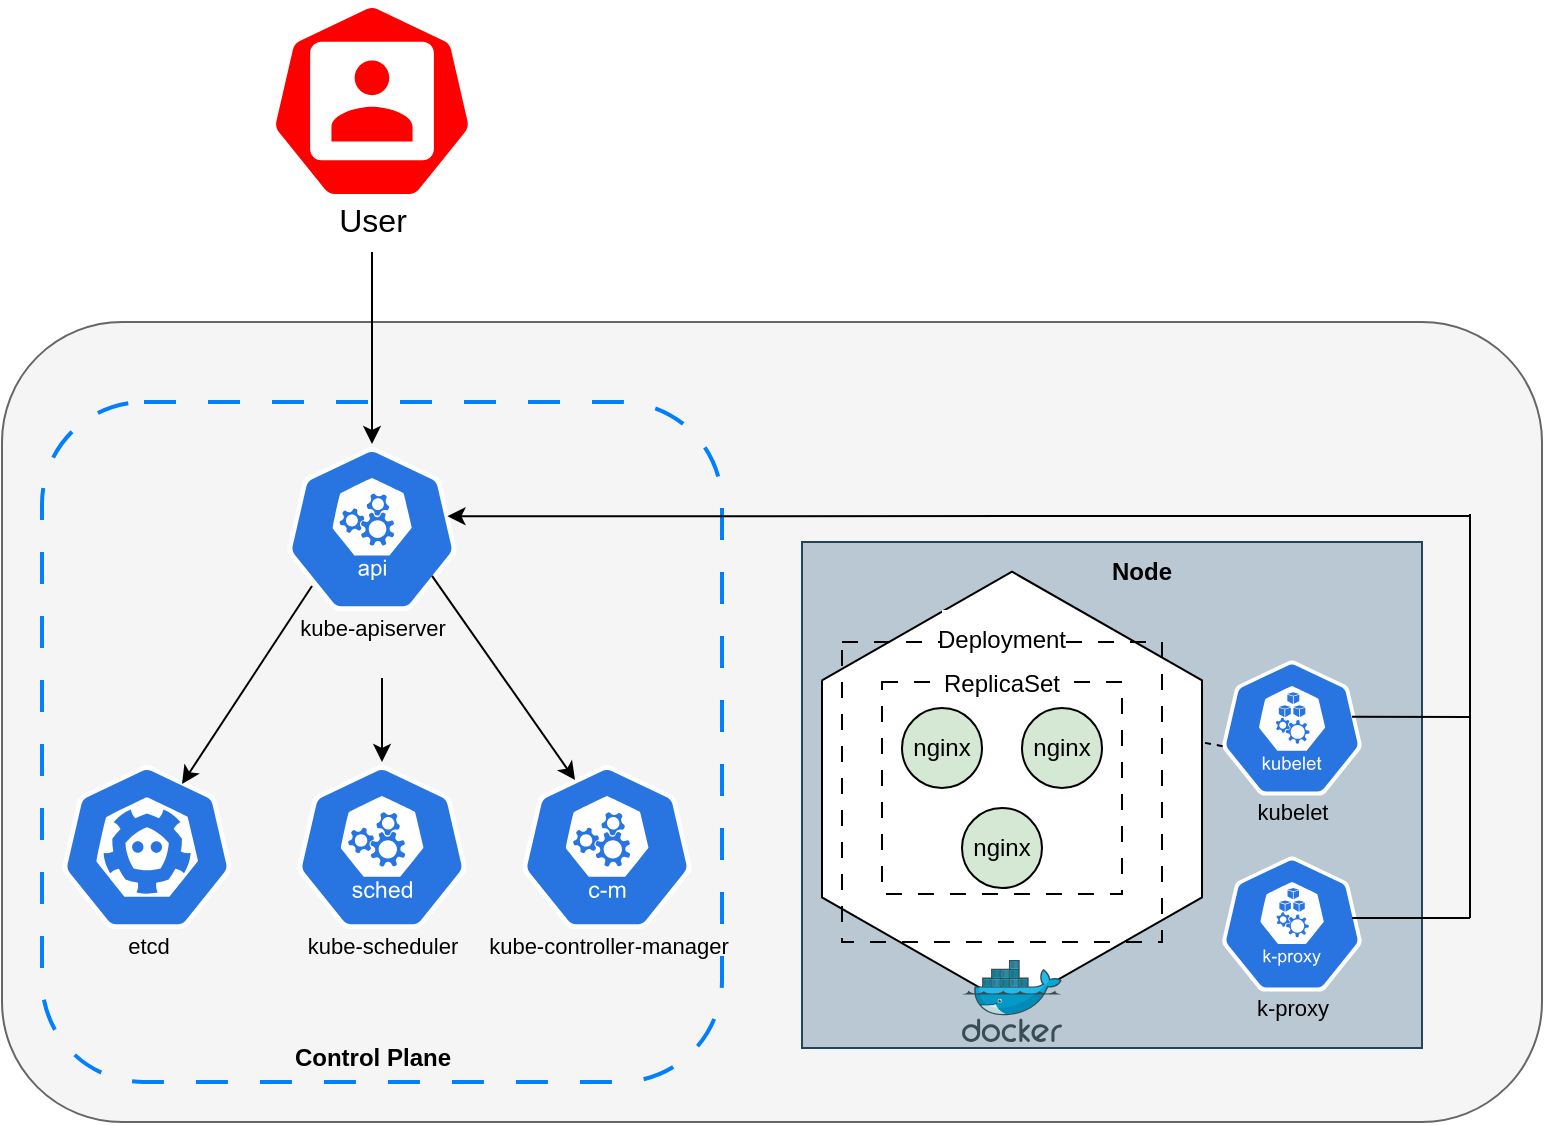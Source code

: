 <mxfile version="22.1.11" type="github">
  <diagram name="Page-1" id="FAYloSDTTYDVObzhy5Y4">
    <mxGraphModel dx="860" dy="1878" grid="1" gridSize="10" guides="1" tooltips="1" connect="1" arrows="1" fold="1" page="1" pageScale="1" pageWidth="850" pageHeight="1100" background="#ffffff" math="0" shadow="0">
      <root>
        <mxCell id="0" />
        <mxCell id="1" parent="0" />
        <mxCell id="9Y4233KAPYm7z-ObnApz-1" value="" style="rounded=1;whiteSpace=wrap;html=1;strokeColor=#666666;fillColor=#f5f5f5;glass=0;shadow=0;fontColor=#333333;" parent="1" vertex="1">
          <mxGeometry x="190" y="-200" width="770" height="400" as="geometry" />
        </mxCell>
        <mxCell id="9Y4233KAPYm7z-ObnApz-2" value="" style="rounded=1;whiteSpace=wrap;html=1;fillColor=none;fontColor=#333333;strokeColor=#007FFF;dashed=1;dashPattern=8 8;strokeWidth=2;" parent="1" vertex="1">
          <mxGeometry x="210" y="-160" width="340" height="340" as="geometry" />
        </mxCell>
        <mxCell id="9Y4233KAPYm7z-ObnApz-4" value="&lt;font style=&quot;font-size: 11px;&quot;&gt;kube-apiserver&lt;/font&gt;" style="sketch=0;html=1;dashed=0;whitespace=wrap;fillColor=#2875E2;strokeColor=#ffffff;points=[[0.005,0.63,0],[0.1,0.2,0],[0.9,0.2,0],[0.5,0,0],[0.995,0.63,0],[0.72,0.99,0],[0.5,1,0],[0.28,0.99,0]];verticalLabelPosition=bottom;align=center;verticalAlign=top;shape=mxgraph.kubernetes.icon;prIcon=api;spacing=-6;fontSize=13;" parent="1" vertex="1">
          <mxGeometry x="332.5" y="-139" width="85" height="85" as="geometry" />
        </mxCell>
        <mxCell id="9Y4233KAPYm7z-ObnApz-5" value="&lt;font style=&quot;font-size: 11px;&quot;&gt;etcd&lt;/font&gt;" style="sketch=0;html=1;dashed=0;whitespace=wrap;fillColor=#2875E2;strokeColor=#ffffff;points=[[0.005,0.63,0],[0.1,0.2,0],[0.9,0.2,0],[0.5,0,0],[0.995,0.63,0],[0.72,0.99,0],[0.5,1,0],[0.28,0.99,0]];verticalLabelPosition=bottom;align=center;verticalAlign=top;shape=mxgraph.kubernetes.icon;prIcon=etcd;fontSize=13;spacing=-6;" parent="1" vertex="1">
          <mxGeometry x="220" y="20" width="85" height="85" as="geometry" />
        </mxCell>
        <mxCell id="9Y4233KAPYm7z-ObnApz-6" value="&lt;font style=&quot;font-size: 11px;&quot;&gt;kube-scheduler&lt;/font&gt;" style="sketch=0;html=1;dashed=0;whitespace=wrap;fillColor=#2875E2;strokeColor=#ffffff;points=[[0.005,0.63,0],[0.1,0.2,0],[0.9,0.2,0],[0.5,0,0],[0.995,0.63,0],[0.72,0.99,0],[0.5,1,0],[0.28,0.99,0]];verticalLabelPosition=bottom;align=center;verticalAlign=top;shape=mxgraph.kubernetes.icon;prIcon=sched;fontSize=13;spacing=-6;" parent="1" vertex="1">
          <mxGeometry x="337.5" y="20" width="85" height="85" as="geometry" />
        </mxCell>
        <mxCell id="9Y4233KAPYm7z-ObnApz-7" value="&lt;font style=&quot;font-size: 11px;&quot;&gt;kube-controller-manager&lt;/font&gt;" style="sketch=0;html=1;dashed=0;whitespace=wrap;fillColor=#2875E2;strokeColor=#ffffff;points=[[0.005,0.63,0],[0.1,0.2,0],[0.9,0.2,0],[0.5,0,0],[0.995,0.63,0],[0.72,0.99,0],[0.5,1,0],[0.28,0.99,0]];verticalLabelPosition=bottom;align=center;verticalAlign=top;shape=mxgraph.kubernetes.icon;prIcon=c_m;fontSize=13;spacing=-6;" parent="1" vertex="1">
          <mxGeometry x="450" y="20" width="85" height="85" as="geometry" />
        </mxCell>
        <mxCell id="9Y4233KAPYm7z-ObnApz-8" value="" style="endArrow=classic;html=1;rounded=0;exitX=0.147;exitY=0.835;exitDx=0;exitDy=0;exitPerimeter=0;entryX=0.706;entryY=0.129;entryDx=0;entryDy=0;entryPerimeter=0;" parent="1" source="9Y4233KAPYm7z-ObnApz-4" target="9Y4233KAPYm7z-ObnApz-5" edge="1">
          <mxGeometry width="50" height="50" relative="1" as="geometry">
            <mxPoint x="600" y="80" as="sourcePoint" />
            <mxPoint x="650" y="30" as="targetPoint" />
          </mxGeometry>
        </mxCell>
        <mxCell id="9Y4233KAPYm7z-ObnApz-9" value="" style="endArrow=classic;html=1;rounded=0;exitX=0.5;exitY=0.406;exitDx=0;exitDy=0;exitPerimeter=0;" parent="1" source="9Y4233KAPYm7z-ObnApz-2" target="9Y4233KAPYm7z-ObnApz-6" edge="1">
          <mxGeometry width="50" height="50" relative="1" as="geometry">
            <mxPoint x="375" y="-10" as="sourcePoint" />
            <mxPoint x="310" y="41" as="targetPoint" />
          </mxGeometry>
        </mxCell>
        <mxCell id="9Y4233KAPYm7z-ObnApz-10" value="" style="endArrow=classic;html=1;rounded=0;exitX=0.853;exitY=0.776;exitDx=0;exitDy=0;exitPerimeter=0;entryX=0.312;entryY=0.106;entryDx=0;entryDy=0;entryPerimeter=0;" parent="1" source="9Y4233KAPYm7z-ObnApz-4" target="9Y4233KAPYm7z-ObnApz-7" edge="1">
          <mxGeometry width="50" height="50" relative="1" as="geometry">
            <mxPoint x="385" y="-10" as="sourcePoint" />
            <mxPoint x="385" y="30" as="targetPoint" />
          </mxGeometry>
        </mxCell>
        <mxCell id="9Y4233KAPYm7z-ObnApz-14" value="" style="endArrow=classic;html=1;rounded=0;exitX=0.5;exitY=1;exitDx=0;exitDy=0;exitPerimeter=0;" parent="1" target="9Y4233KAPYm7z-ObnApz-4" edge="1">
          <mxGeometry width="50" height="50" relative="1" as="geometry">
            <mxPoint x="375" y="-235.0" as="sourcePoint" />
            <mxPoint x="510" y="-270" as="targetPoint" />
          </mxGeometry>
        </mxCell>
        <mxCell id="9Y4233KAPYm7z-ObnApz-15" value="" style="endArrow=classic;html=1;rounded=0;entryX=0.944;entryY=0.425;entryDx=0;entryDy=0;entryPerimeter=0;" parent="1" target="9Y4233KAPYm7z-ObnApz-4" edge="1">
          <mxGeometry width="50" height="50" relative="1" as="geometry">
            <mxPoint x="924" y="-103" as="sourcePoint" />
            <mxPoint x="850" y="20" as="targetPoint" />
          </mxGeometry>
        </mxCell>
        <mxCell id="9Y4233KAPYm7z-ObnApz-33" value="&lt;font style=&quot;font-size: 16px;&quot;&gt;User&lt;/font&gt;" style="sketch=0;html=1;dashed=0;whitespace=wrap;fillColor=#FF0000;strokeColor=#ffffff;points=[[0.005,0.63,0],[0.1,0.2,0],[0.9,0.2,0],[0.5,0,0],[0.995,0.63,0],[0.72,0.99,0],[0.5,1,0],[0.28,0.99,0]];verticalLabelPosition=bottom;align=center;verticalAlign=top;shape=mxgraph.kubernetes.icon;prIcon=user;spacing=-4;" parent="1" vertex="1">
          <mxGeometry x="323.44" y="-360" width="103.13" height="99" as="geometry" />
        </mxCell>
        <mxCell id="9Y4233KAPYm7z-ObnApz-34" value="&lt;b&gt;Control Plane&lt;/b&gt;" style="text;html=1;strokeColor=none;fillColor=none;align=center;verticalAlign=middle;whiteSpace=wrap;rounded=0;" parent="1" vertex="1">
          <mxGeometry x="316.5" y="153" width="117" height="30" as="geometry" />
        </mxCell>
        <mxCell id="4K18NPuj7CFa846aqN2v-4" value="" style="rounded=0;whiteSpace=wrap;html=1;fillColor=#bac8d3;strokeColor=#23445d;" parent="1" vertex="1">
          <mxGeometry x="590" y="-90" width="310" height="253" as="geometry" />
        </mxCell>
        <mxCell id="4K18NPuj7CFa846aqN2v-17" value="&lt;b&gt;Node&lt;/b&gt;" style="text;html=1;strokeColor=none;fillColor=none;align=center;verticalAlign=middle;whiteSpace=wrap;rounded=0;" parent="1" vertex="1">
          <mxGeometry x="730" y="-90" width="60" height="30" as="geometry" />
        </mxCell>
        <mxCell id="4K18NPuj7CFa846aqN2v-19" value="kubelet" style="sketch=0;html=1;dashed=0;whitespace=wrap;fillColor=#2875E2;strokeColor=#ffffff;points=[[0.005,0.63,0],[0.1,0.2,0],[0.9,0.2,0],[0.5,0,0],[0.995,0.63,0],[0.72,0.99,0],[0.5,1,0],[0.28,0.99,0]];verticalLabelPosition=bottom;align=center;verticalAlign=top;shape=mxgraph.kubernetes.icon;prIcon=kubelet;spacing=-4;fontSize=11;" parent="1" vertex="1">
          <mxGeometry x="800" y="-32" width="70" height="70" as="geometry" />
        </mxCell>
        <mxCell id="4K18NPuj7CFa846aqN2v-20" value="k-proxy" style="sketch=0;html=1;dashed=0;whitespace=wrap;fillColor=#2875E2;strokeColor=#ffffff;points=[[0.005,0.63,0],[0.1,0.2,0],[0.9,0.2,0],[0.5,0,0],[0.995,0.63,0],[0.72,0.99,0],[0.5,1,0],[0.28,0.99,0]];verticalLabelPosition=bottom;align=center;verticalAlign=top;shape=mxgraph.kubernetes.icon;prIcon=k_proxy;fontSize=11;spacing=-4;" parent="1" vertex="1">
          <mxGeometry x="800" y="66" width="70" height="70" as="geometry" />
        </mxCell>
        <mxCell id="4K18NPuj7CFa846aqN2v-34" value="" style="endArrow=none;html=1;rounded=0;entryX=0.971;entryY=0.471;entryDx=0;entryDy=0;entryPerimeter=0;" parent="1" edge="1">
          <mxGeometry width="50" height="50" relative="1" as="geometry">
            <mxPoint x="924.03" y="-2.56" as="sourcePoint" />
            <mxPoint x="865" y="-2.59" as="targetPoint" />
          </mxGeometry>
        </mxCell>
        <mxCell id="4K18NPuj7CFa846aqN2v-35" value="" style="endArrow=none;html=1;rounded=0;entryX=0.971;entryY=0.471;entryDx=0;entryDy=0;entryPerimeter=0;" parent="1" edge="1">
          <mxGeometry width="50" height="50" relative="1" as="geometry">
            <mxPoint x="924" y="98" as="sourcePoint" />
            <mxPoint x="865" y="98" as="targetPoint" />
          </mxGeometry>
        </mxCell>
        <mxCell id="4K18NPuj7CFa846aqN2v-36" value="" style="endArrow=none;html=1;rounded=0;jumpSize=9;" parent="1" edge="1">
          <mxGeometry width="50" height="50" relative="1" as="geometry">
            <mxPoint x="924" y="98" as="sourcePoint" />
            <mxPoint x="924" y="-104" as="targetPoint" />
          </mxGeometry>
        </mxCell>
        <mxCell id="CQpjlojAlUkrmzfvVUWV-9" value="" style="verticalLabelPosition=bottom;verticalAlign=top;html=1;shape=mxgraph.basic.polygon;polyCoords=[[0,0.25],[0.5,0],[1,0.25],[1,0.75],[0.5,1],[0,0.75],[0,0.25]];polyline=1;fillColor=default;perimeter=rectanglePerimeter;" parent="1" vertex="1">
          <mxGeometry x="600" y="-75.15" width="190" height="217.15" as="geometry" />
        </mxCell>
        <mxCell id="CQpjlojAlUkrmzfvVUWV-1" value="" style="image;sketch=0;aspect=fixed;html=1;points=[];align=center;fontSize=12;image=img/lib/mscae/Docker.svg;" parent="1" vertex="1">
          <mxGeometry x="670" y="119" width="50" height="41" as="geometry" />
        </mxCell>
        <mxCell id="CQpjlojAlUkrmzfvVUWV-12" value="" style="endArrow=none;dashed=1;html=1;rounded=0;entryX=1.007;entryY=0.394;entryDx=0;entryDy=0;entryPerimeter=0;exitX=0.005;exitY=0.63;exitDx=0;exitDy=0;exitPerimeter=0;" parent="1" source="4K18NPuj7CFa846aqN2v-19" target="CQpjlojAlUkrmzfvVUWV-9" edge="1">
          <mxGeometry width="50" height="50" relative="1" as="geometry">
            <mxPoint x="890" y="-22" as="sourcePoint" />
            <mxPoint x="940" y="-72" as="targetPoint" />
          </mxGeometry>
        </mxCell>
        <mxCell id="CQpjlojAlUkrmzfvVUWV-13" value="nginx" style="ellipse;whiteSpace=wrap;html=1;aspect=fixed;fillColor=#D5E8D4;" parent="1" vertex="1">
          <mxGeometry x="640" y="-7" width="40" height="40" as="geometry" />
        </mxCell>
        <mxCell id="CQpjlojAlUkrmzfvVUWV-14" value="nginx" style="ellipse;whiteSpace=wrap;html=1;aspect=fixed;fillColor=#D5E8D4;" parent="1" vertex="1">
          <mxGeometry x="670" y="43" width="40" height="40" as="geometry" />
        </mxCell>
        <mxCell id="CQpjlojAlUkrmzfvVUWV-15" value="nginx" style="ellipse;whiteSpace=wrap;html=1;aspect=fixed;fillColor=#D5E8D4;" parent="1" vertex="1">
          <mxGeometry x="700" y="-7" width="40" height="40" as="geometry" />
        </mxCell>
        <mxCell id="-EhpbD9sfLHaLdeywQvq-1" value="" style="rounded=0;whiteSpace=wrap;html=1;dashed=1;dashPattern=8 8;fillColor=none;" parent="1" vertex="1">
          <mxGeometry x="630" y="-20" width="120" height="106" as="geometry" />
        </mxCell>
        <mxCell id="-EhpbD9sfLHaLdeywQvq-2" value="ReplicaSet" style="text;html=1;strokeColor=none;fillColor=default;align=center;verticalAlign=middle;whiteSpace=wrap;rounded=0;" parent="1" vertex="1">
          <mxGeometry x="660" y="-26" width="60" height="13" as="geometry" />
        </mxCell>
        <mxCell id="ugndijsyUFeJ4DeAaB1N-1" value="" style="rounded=0;whiteSpace=wrap;html=1;dashed=1;dashPattern=8 8;fillColor=none;" vertex="1" parent="1">
          <mxGeometry x="610" y="-40" width="160" height="150" as="geometry" />
        </mxCell>
        <mxCell id="ugndijsyUFeJ4DeAaB1N-2" value="Deployment" style="text;html=1;strokeColor=none;fillColor=default;align=center;verticalAlign=middle;whiteSpace=wrap;rounded=0;" vertex="1" parent="1">
          <mxGeometry x="660" y="-56" width="60" height="30" as="geometry" />
        </mxCell>
      </root>
    </mxGraphModel>
  </diagram>
</mxfile>
